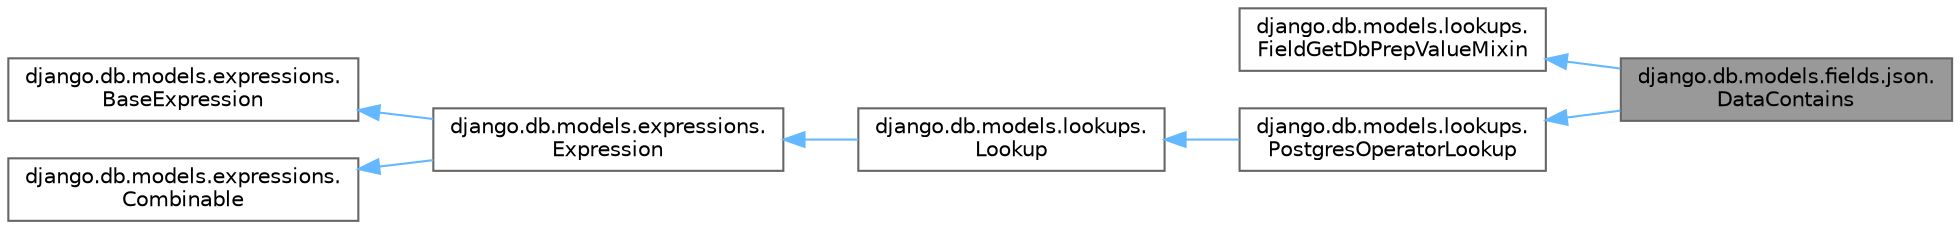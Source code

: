 digraph "django.db.models.fields.json.DataContains"
{
 // LATEX_PDF_SIZE
  bgcolor="transparent";
  edge [fontname=Helvetica,fontsize=10,labelfontname=Helvetica,labelfontsize=10];
  node [fontname=Helvetica,fontsize=10,shape=box,height=0.2,width=0.4];
  rankdir="LR";
  Node1 [id="Node000001",label="django.db.models.fields.json.\lDataContains",height=0.2,width=0.4,color="gray40", fillcolor="grey60", style="filled", fontcolor="black",tooltip=" "];
  Node2 -> Node1 [id="edge1_Node000001_Node000002",dir="back",color="steelblue1",style="solid",tooltip=" "];
  Node2 [id="Node000002",label="django.db.models.lookups.\lFieldGetDbPrepValueMixin",height=0.2,width=0.4,color="gray40", fillcolor="white", style="filled",URL="$classdjango_1_1db_1_1models_1_1lookups_1_1_field_get_db_prep_value_mixin.html",tooltip=" "];
  Node3 -> Node1 [id="edge2_Node000001_Node000003",dir="back",color="steelblue1",style="solid",tooltip=" "];
  Node3 [id="Node000003",label="django.db.models.lookups.\lPostgresOperatorLookup",height=0.2,width=0.4,color="gray40", fillcolor="white", style="filled",URL="$classdjango_1_1db_1_1models_1_1lookups_1_1_postgres_operator_lookup.html",tooltip=" "];
  Node4 -> Node3 [id="edge3_Node000003_Node000004",dir="back",color="steelblue1",style="solid",tooltip=" "];
  Node4 [id="Node000004",label="django.db.models.lookups.\lLookup",height=0.2,width=0.4,color="gray40", fillcolor="white", style="filled",URL="$classdjango_1_1db_1_1models_1_1lookups_1_1_lookup.html",tooltip=" "];
  Node5 -> Node4 [id="edge4_Node000004_Node000005",dir="back",color="steelblue1",style="solid",tooltip=" "];
  Node5 [id="Node000005",label="django.db.models.expressions.\lExpression",height=0.2,width=0.4,color="gray40", fillcolor="white", style="filled",URL="$classdjango_1_1db_1_1models_1_1expressions_1_1_expression.html",tooltip=" "];
  Node6 -> Node5 [id="edge5_Node000005_Node000006",dir="back",color="steelblue1",style="solid",tooltip=" "];
  Node6 [id="Node000006",label="django.db.models.expressions.\lBaseExpression",height=0.2,width=0.4,color="gray40", fillcolor="white", style="filled",URL="$classdjango_1_1db_1_1models_1_1expressions_1_1_base_expression.html",tooltip=" "];
  Node7 -> Node5 [id="edge6_Node000005_Node000007",dir="back",color="steelblue1",style="solid",tooltip=" "];
  Node7 [id="Node000007",label="django.db.models.expressions.\lCombinable",height=0.2,width=0.4,color="gray40", fillcolor="white", style="filled",URL="$classdjango_1_1db_1_1models_1_1expressions_1_1_combinable.html",tooltip=" "];
}
